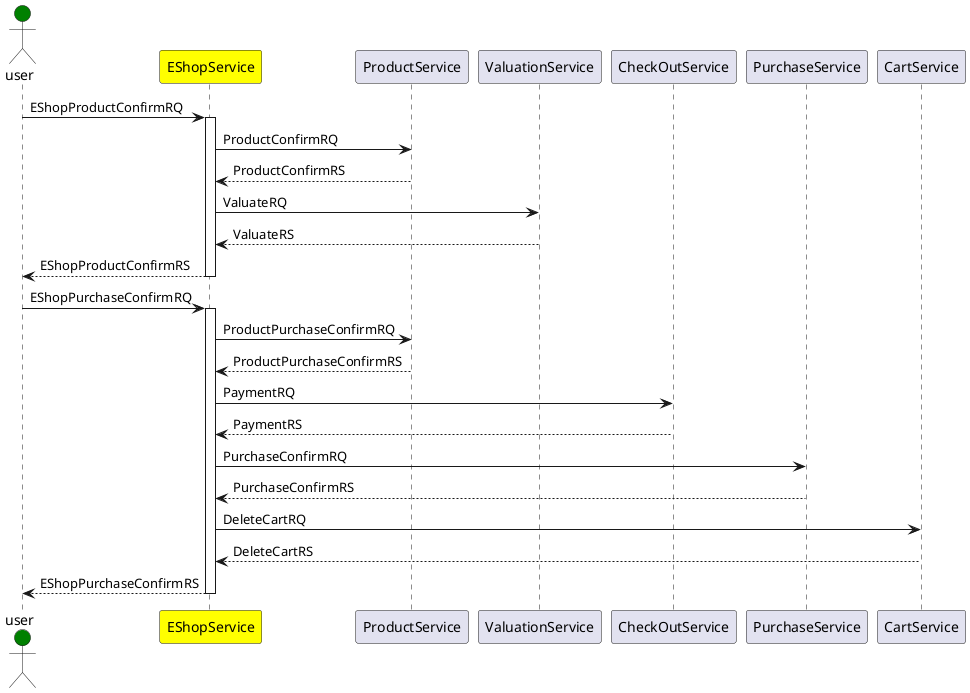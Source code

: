 @startuml

actor user #green
participant EShopService #yellow

user -> EShopService : EShopProductConfirmRQ
activate EShopService

EShopService -> ProductService : ProductConfirmRQ
ProductService --> EShopService : ProductConfirmRS

EShopService -> ValuationService : ValuateRQ
ValuationService --> EShopService : ValuateRS

EShopService --> user : EShopProductConfirmRS
deactivate EShopService

user -> EShopService : EShopPurchaseConfirmRQ
activate EShopService

EShopService -> ProductService : ProductPurchaseConfirmRQ
ProductService --> EShopService : ProductPurchaseConfirmRS

EShopService -> CheckOutService : PaymentRQ
CheckOutService --> EShopService : PaymentRS
EShopService -> PurchaseService : PurchaseConfirmRQ
PurchaseService --> EShopService : PurchaseConfirmRS

EShopService -> CartService : DeleteCartRQ
CartService --> EShopService : DeleteCartRS

EShopService --> user : EShopPurchaseConfirmRS
deactivate EShopService



@enduml